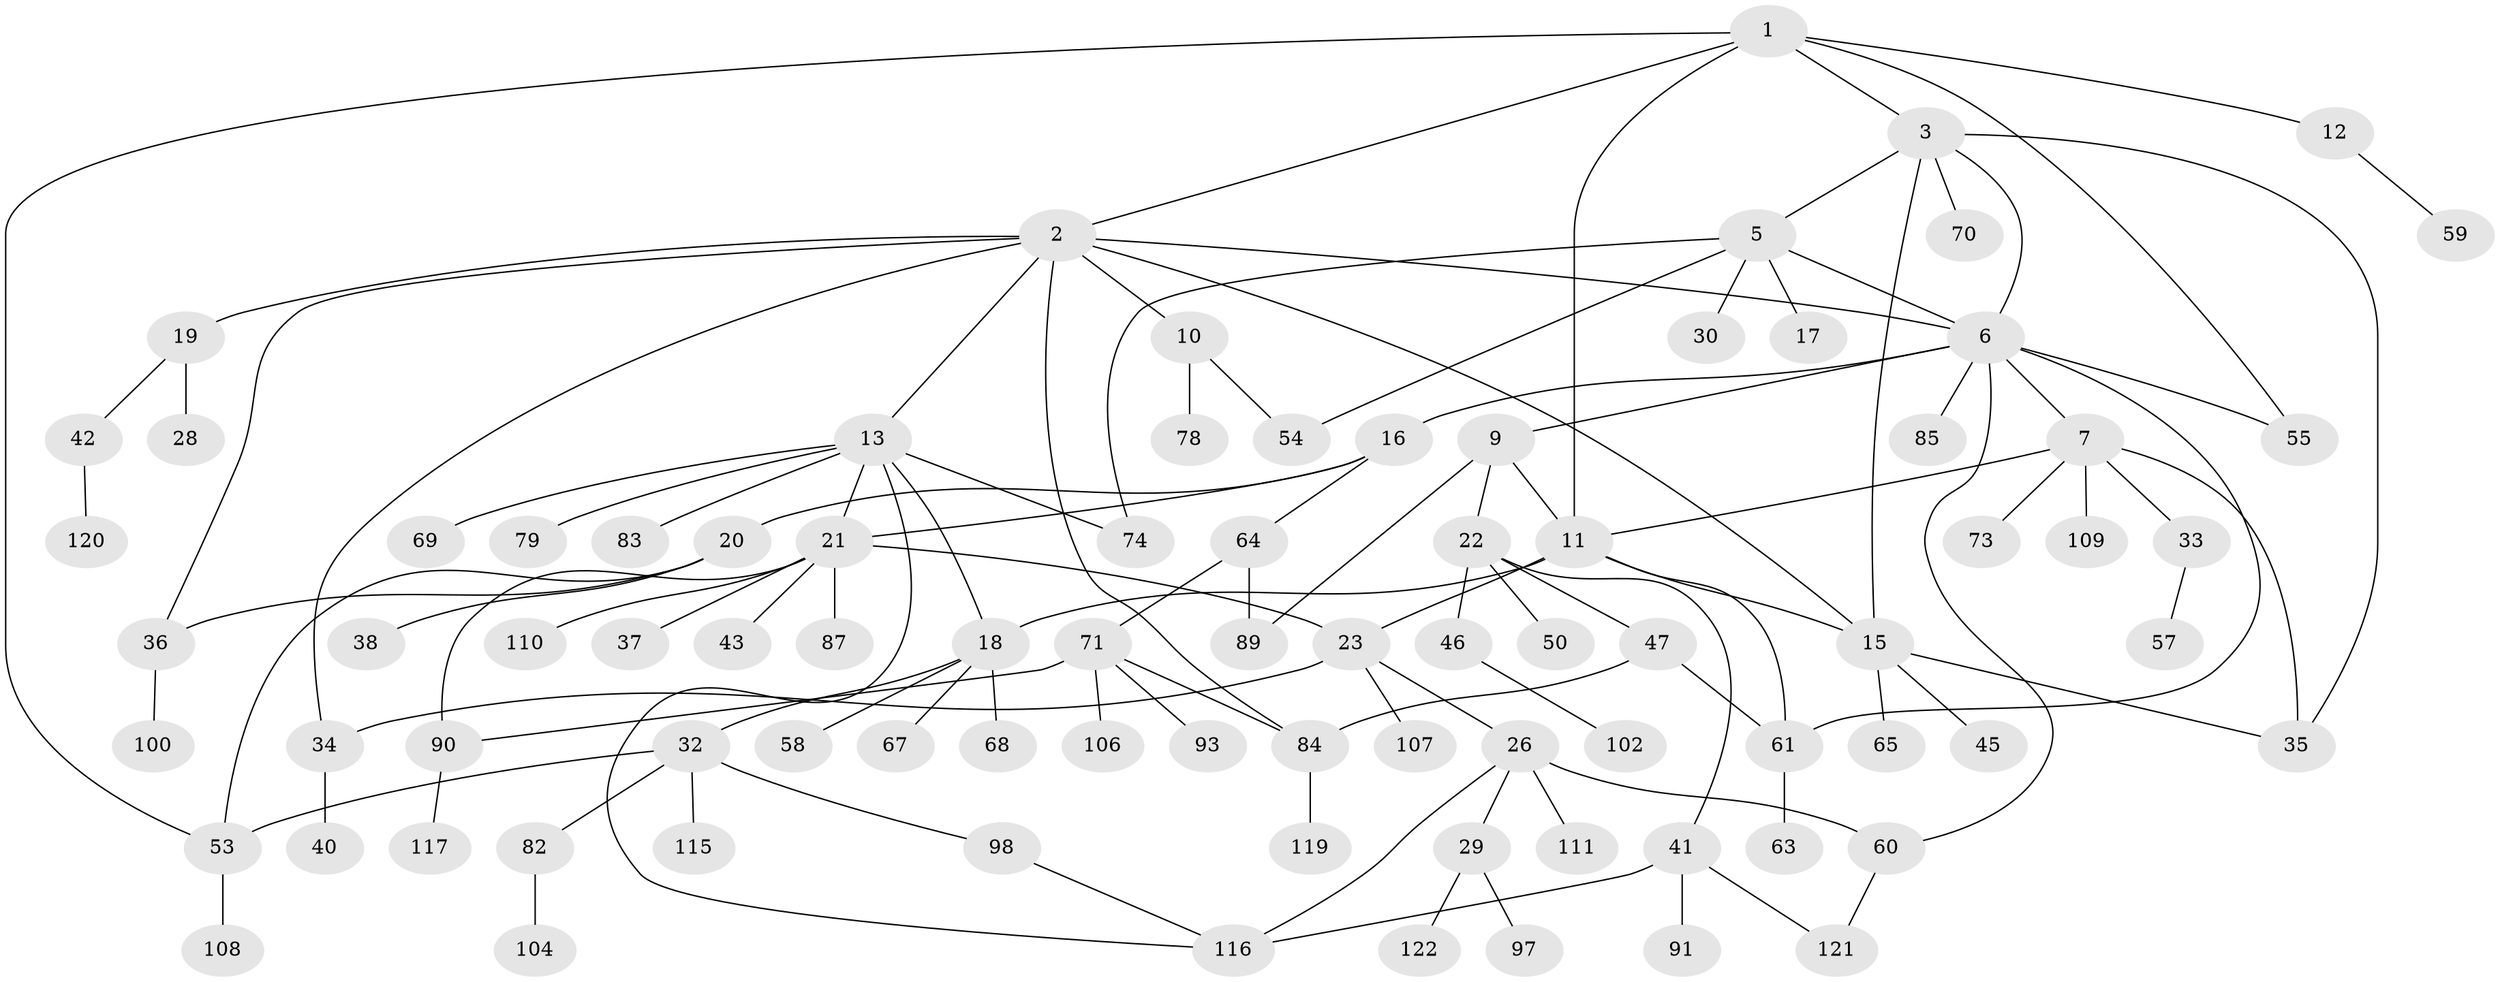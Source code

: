// original degree distribution, {6: 0.03278688524590164, 4: 0.14754098360655737, 7: 0.01639344262295082, 9: 0.00819672131147541, 3: 0.19672131147540983, 5: 0.02459016393442623, 2: 0.19672131147540983, 1: 0.3770491803278688}
// Generated by graph-tools (version 1.1) at 2025/41/03/06/25 10:41:27]
// undirected, 86 vertices, 114 edges
graph export_dot {
graph [start="1"]
  node [color=gray90,style=filled];
  1 [super="+75"];
  2 [super="+4"];
  3 [super="+62"];
  5 [super="+31"];
  6 [super="+8"];
  7 [super="+52"];
  9 [super="+92"];
  10;
  11 [super="+66"];
  12 [super="+51"];
  13 [super="+14"];
  15;
  16;
  17;
  18 [super="+24"];
  19;
  20 [super="+48"];
  21 [super="+27"];
  22;
  23 [super="+25"];
  26 [super="+56"];
  28 [super="+77"];
  29;
  30;
  32 [super="+39"];
  33;
  34;
  35 [super="+49"];
  36;
  37;
  38;
  40 [super="+99"];
  41 [super="+94"];
  42 [super="+44"];
  43;
  45;
  46 [super="+114"];
  47 [super="+95"];
  50;
  53 [super="+80"];
  54;
  55 [super="+105"];
  57;
  58 [super="+88"];
  59;
  60 [super="+113"];
  61 [super="+81"];
  63;
  64 [super="+76"];
  65 [super="+86"];
  67;
  68;
  69;
  70;
  71 [super="+72"];
  73;
  74 [super="+112"];
  78;
  79;
  82;
  83;
  84 [super="+103"];
  85;
  87;
  89;
  90 [super="+101"];
  91 [super="+96"];
  93;
  97;
  98;
  100;
  102;
  104;
  106;
  107;
  108;
  109;
  110;
  111;
  115;
  116 [super="+118"];
  117;
  119;
  120;
  121;
  122;
  1 -- 2;
  1 -- 3;
  1 -- 11;
  1 -- 12;
  1 -- 53;
  1 -- 55;
  2 -- 6;
  2 -- 10;
  2 -- 34;
  2 -- 36;
  2 -- 19;
  2 -- 84;
  2 -- 13;
  2 -- 15;
  3 -- 5;
  3 -- 35;
  3 -- 70;
  3 -- 6;
  3 -- 15;
  5 -- 17;
  5 -- 30;
  5 -- 54;
  5 -- 74;
  5 -- 6;
  6 -- 7;
  6 -- 9;
  6 -- 16;
  6 -- 55;
  6 -- 60;
  6 -- 85;
  6 -- 61;
  7 -- 33;
  7 -- 73;
  7 -- 11;
  7 -- 35;
  7 -- 109;
  9 -- 22;
  9 -- 89;
  9 -- 11;
  10 -- 78;
  10 -- 54;
  11 -- 23;
  11 -- 61;
  11 -- 15;
  11 -- 18;
  12 -- 59;
  13 -- 83;
  13 -- 116;
  13 -- 18;
  13 -- 69;
  13 -- 74;
  13 -- 79;
  13 -- 21;
  15 -- 45;
  15 -- 65;
  15 -- 35;
  16 -- 20;
  16 -- 21;
  16 -- 64;
  18 -- 68;
  18 -- 32;
  18 -- 67;
  18 -- 58;
  19 -- 28;
  19 -- 42;
  20 -- 38;
  20 -- 36;
  20 -- 53;
  21 -- 37;
  21 -- 87;
  21 -- 23;
  21 -- 90;
  21 -- 43;
  21 -- 110;
  22 -- 41;
  22 -- 46;
  22 -- 47;
  22 -- 50;
  23 -- 26;
  23 -- 34;
  23 -- 107;
  26 -- 29;
  26 -- 116;
  26 -- 60;
  26 -- 111;
  29 -- 97;
  29 -- 122;
  32 -- 82;
  32 -- 53;
  32 -- 98;
  32 -- 115;
  33 -- 57;
  34 -- 40;
  36 -- 100;
  41 -- 91;
  41 -- 121;
  41 -- 116;
  42 -- 120;
  46 -- 102;
  47 -- 84;
  47 -- 61;
  53 -- 108;
  60 -- 121;
  61 -- 63;
  64 -- 71;
  64 -- 89;
  71 -- 106;
  71 -- 90;
  71 -- 93;
  71 -- 84;
  82 -- 104;
  84 -- 119;
  90 -- 117;
  98 -- 116;
}
